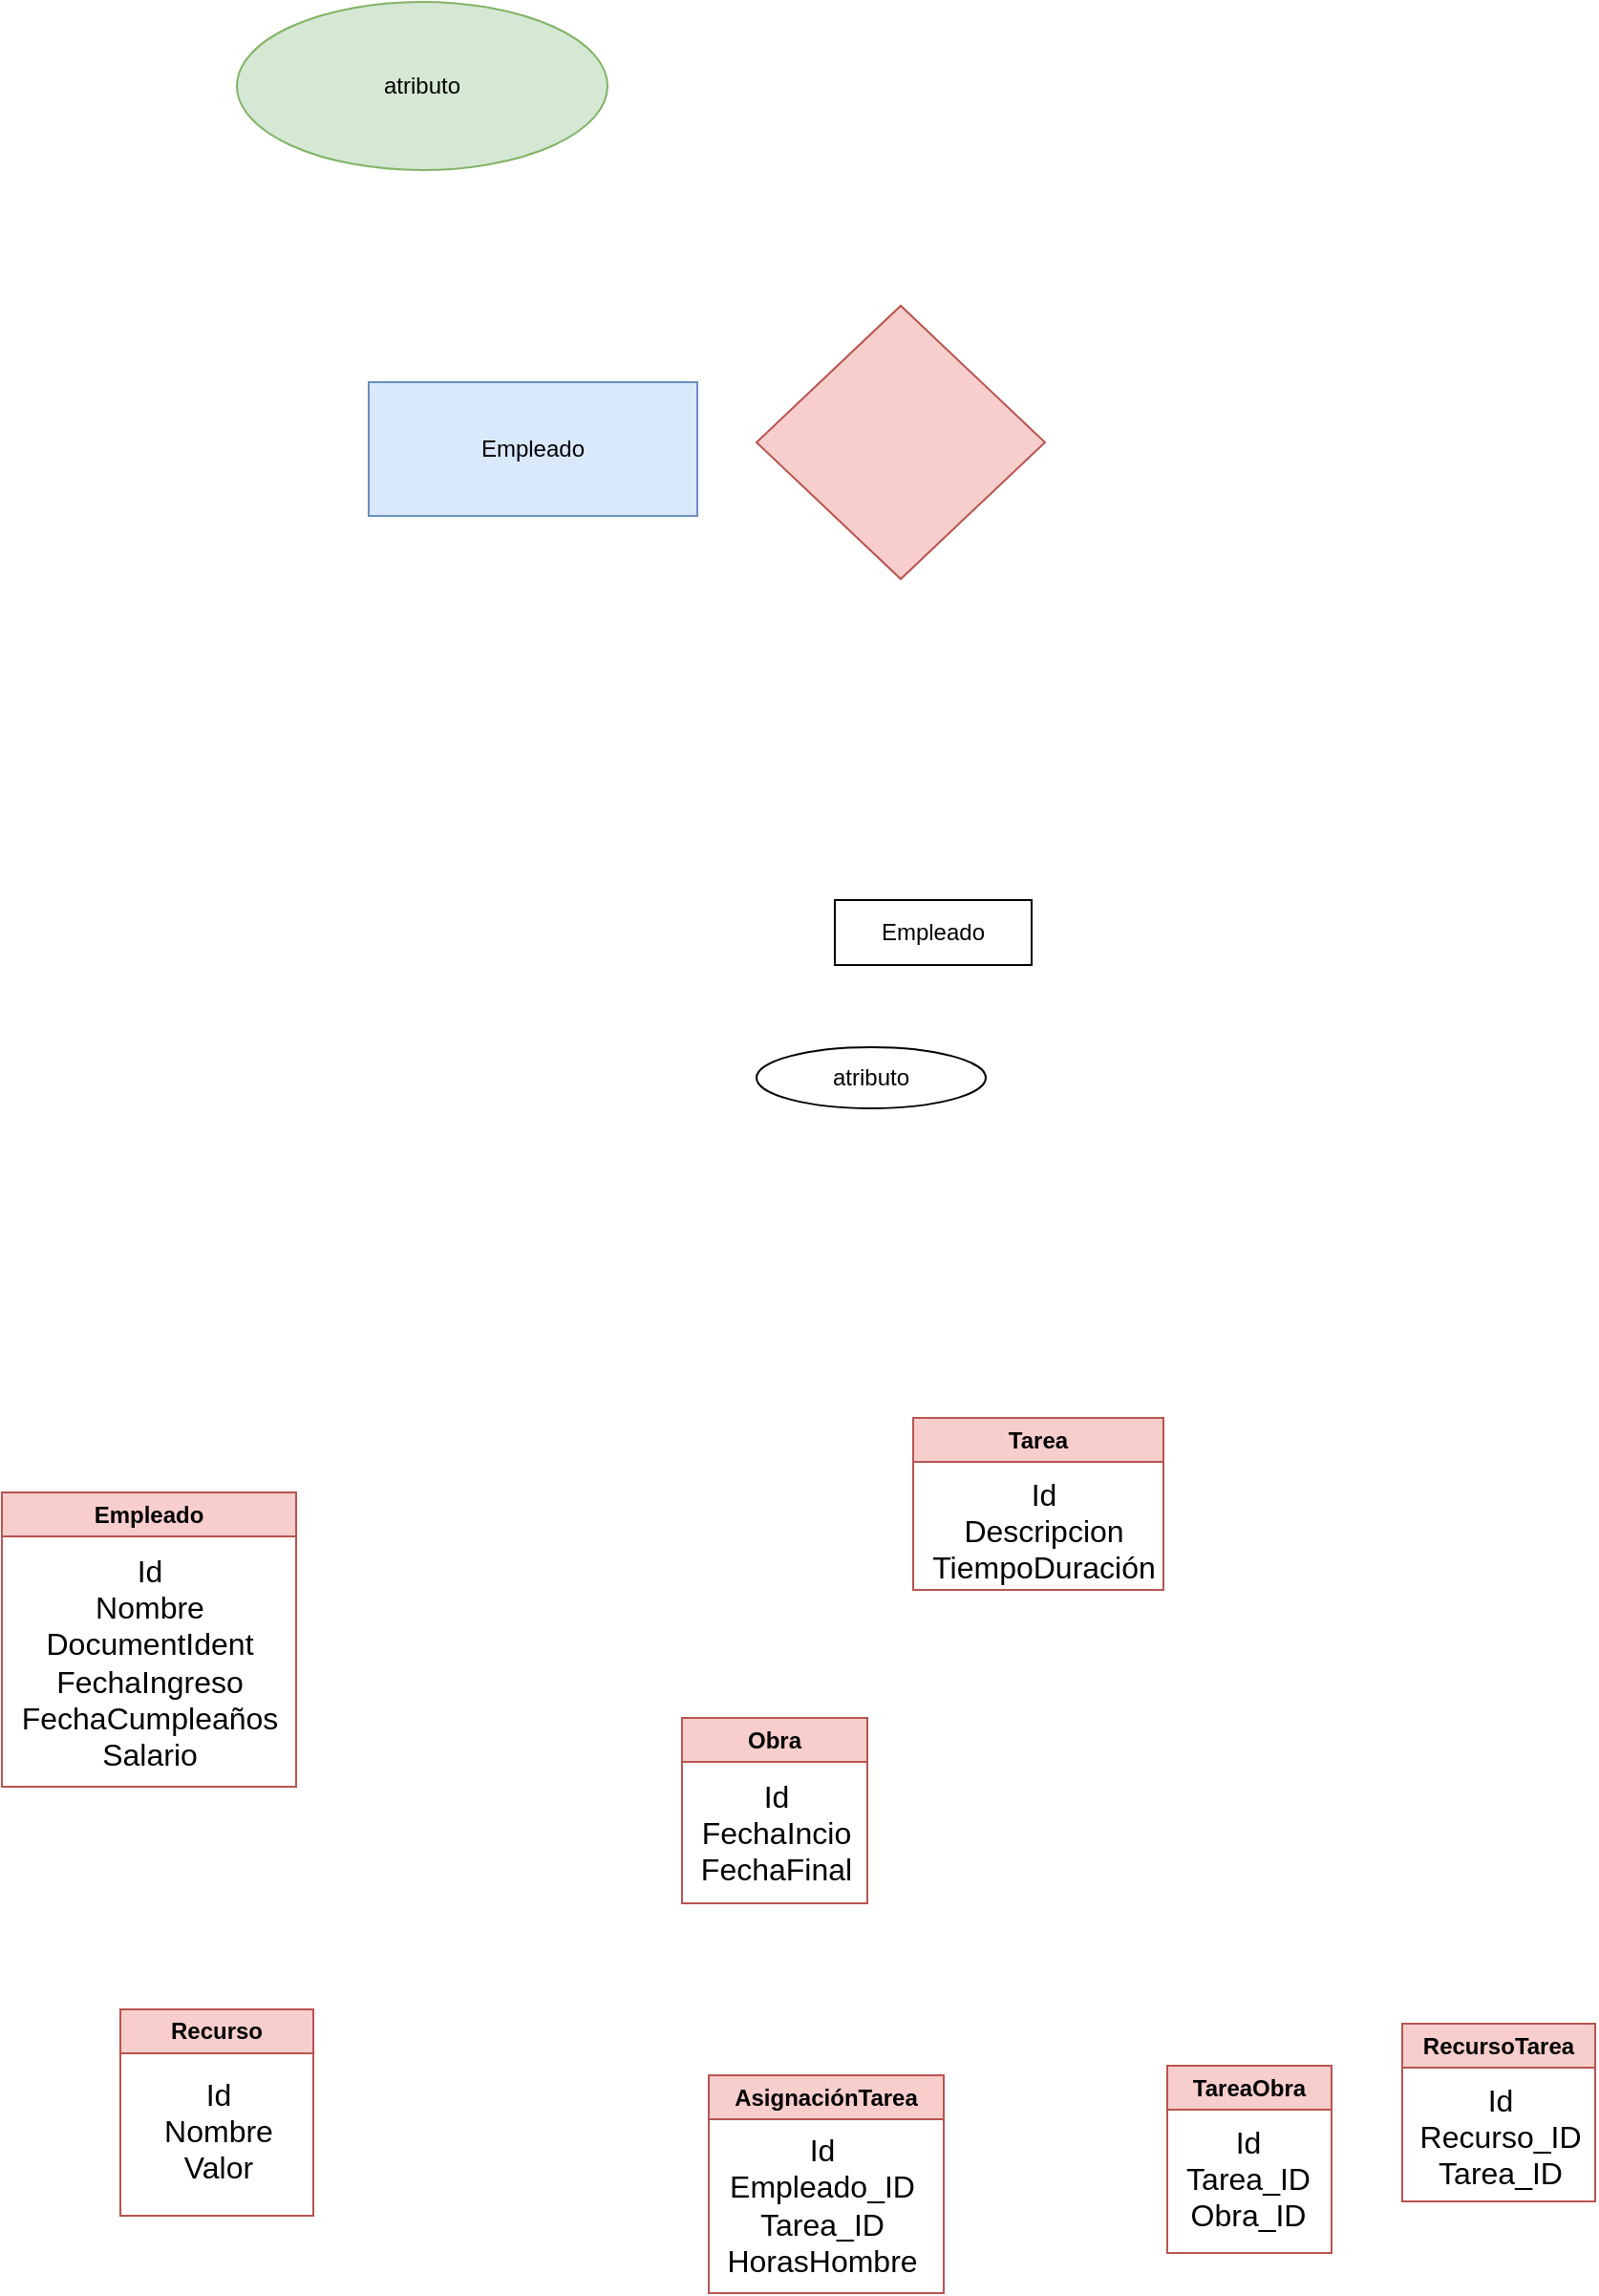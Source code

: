 <mxfile version="26.0.16">
  <diagram name="Página-1" id="g_hNOTaEF8afQXLXZntR">
    <mxGraphModel dx="1800" dy="543" grid="0" gridSize="10" guides="1" tooltips="1" connect="1" arrows="1" fold="1" page="0" pageScale="1" pageWidth="827" pageHeight="1169" math="0" shadow="0">
      <root>
        <mxCell id="0" />
        <mxCell id="1" parent="0" />
        <mxCell id="umAVoETO8ea7qzDbTgLn-1" value="Empleado" style="rounded=0;whiteSpace=wrap;html=1;" parent="1" vertex="1">
          <mxGeometry x="265" y="639" width="103" height="34" as="geometry" />
        </mxCell>
        <mxCell id="umAVoETO8ea7qzDbTgLn-2" value="atributo" style="ellipse;whiteSpace=wrap;html=1;fillColor=#d5e8d4;strokeColor=#82b366;" parent="1" vertex="1">
          <mxGeometry x="-48" y="169" width="194" height="88" as="geometry" />
        </mxCell>
        <mxCell id="umAVoETO8ea7qzDbTgLn-5" value="Empleado" style="rounded=0;whiteSpace=wrap;html=1;fillColor=#dae8fc;strokeColor=#6c8ebf;" parent="1" vertex="1">
          <mxGeometry x="21" y="368" width="172" height="70" as="geometry" />
        </mxCell>
        <mxCell id="umAVoETO8ea7qzDbTgLn-6" value="atributo" style="ellipse;whiteSpace=wrap;html=1;" parent="1" vertex="1">
          <mxGeometry x="224" y="716" width="120" height="32" as="geometry" />
        </mxCell>
        <mxCell id="umAVoETO8ea7qzDbTgLn-11" value="Empleado" style="swimlane;whiteSpace=wrap;html=1;fillColor=#f8cecc;strokeColor=#b85450;" parent="1" vertex="1">
          <mxGeometry x="-171" y="949" width="154" height="154" as="geometry" />
        </mxCell>
        <mxCell id="umAVoETO8ea7qzDbTgLn-13" value="Id&lt;div&gt;Nombre&lt;/div&gt;&lt;div&gt;DocumentIdent&lt;/div&gt;&lt;div&gt;FechaIngreso&lt;/div&gt;&lt;div&gt;FechaCumpleaños&lt;/div&gt;&lt;div&gt;Salario&lt;/div&gt;" style="text;html=1;align=center;verticalAlign=middle;resizable=0;points=[];autosize=1;strokeColor=none;fillColor=none;fontSize=16;" parent="umAVoETO8ea7qzDbTgLn-11" vertex="1">
          <mxGeometry x="0.5" y="25" width="152" height="127" as="geometry" />
        </mxCell>
        <mxCell id="umAVoETO8ea7qzDbTgLn-16" value="Obra" style="swimlane;whiteSpace=wrap;html=1;startSize=23;fillColor=#f8cecc;strokeColor=#b85450;" parent="1" vertex="1">
          <mxGeometry x="185" y="1067" width="97" height="97" as="geometry" />
        </mxCell>
        <mxCell id="umAVoETO8ea7qzDbTgLn-17" value="Id&lt;div&gt;FechaIncio&lt;/div&gt;&lt;div&gt;FechaFinal&lt;/div&gt;" style="text;html=1;align=center;verticalAlign=middle;resizable=0;points=[];autosize=1;strokeColor=none;fillColor=none;fontSize=16;" parent="umAVoETO8ea7qzDbTgLn-16" vertex="1">
          <mxGeometry y="25" width="97" height="70" as="geometry" />
        </mxCell>
        <mxCell id="umAVoETO8ea7qzDbTgLn-18" value="Tarea" style="swimlane;whiteSpace=wrap;html=1;fillColor=#f8cecc;strokeColor=#b85450;" parent="1" vertex="1">
          <mxGeometry x="306" y="910" width="131" height="90" as="geometry" />
        </mxCell>
        <mxCell id="umAVoETO8ea7qzDbTgLn-19" value="Id&lt;div&gt;Descripcion&lt;/div&gt;&lt;div&gt;TiempoDuración&lt;/div&gt;" style="text;html=1;align=center;verticalAlign=middle;resizable=0;points=[];autosize=1;strokeColor=none;fillColor=none;fontSize=16;" parent="umAVoETO8ea7qzDbTgLn-18" vertex="1">
          <mxGeometry y="24" width="135" height="70" as="geometry" />
        </mxCell>
        <mxCell id="umAVoETO8ea7qzDbTgLn-20" value="Recurso" style="swimlane;whiteSpace=wrap;html=1;fillColor=#f8cecc;strokeColor=#b85450;" parent="1" vertex="1">
          <mxGeometry x="-109" y="1219.5" width="101" height="108" as="geometry" />
        </mxCell>
        <mxCell id="umAVoETO8ea7qzDbTgLn-21" value="Id&lt;div&gt;Nombre&lt;/div&gt;&lt;div&gt;Valor&lt;/div&gt;" style="text;html=1;align=center;verticalAlign=middle;resizable=0;points=[];autosize=1;strokeColor=none;fillColor=none;fontSize=16;" parent="umAVoETO8ea7qzDbTgLn-20" vertex="1">
          <mxGeometry x="13" y="28" width="75" height="70" as="geometry" />
        </mxCell>
        <mxCell id="umAVoETO8ea7qzDbTgLn-22" value="AsignaciónTarea" style="swimlane;whiteSpace=wrap;html=1;fillColor=#f8cecc;strokeColor=#b85450;" parent="1" vertex="1">
          <mxGeometry x="199" y="1254" width="123" height="114" as="geometry" />
        </mxCell>
        <mxCell id="umAVoETO8ea7qzDbTgLn-23" value="Id&lt;br&gt;&lt;div&gt;Empleado_ID&lt;/div&gt;&lt;div&gt;Tarea_ID&lt;/div&gt;&lt;div&gt;HorasHombre&lt;/div&gt;" style="text;html=1;align=center;verticalAlign=middle;resizable=0;points=[];autosize=1;strokeColor=none;fillColor=none;fontSize=16;" parent="umAVoETO8ea7qzDbTgLn-22" vertex="1">
          <mxGeometry y="23.5" width="118" height="89" as="geometry" />
        </mxCell>
        <mxCell id="umAVoETO8ea7qzDbTgLn-24" value="TareaObra" style="swimlane;whiteSpace=wrap;html=1;fillColor=#f8cecc;strokeColor=#b85450;" parent="1" vertex="1">
          <mxGeometry x="439" y="1249" width="86" height="98" as="geometry" />
        </mxCell>
        <mxCell id="umAVoETO8ea7qzDbTgLn-25" value="Id&lt;div&gt;Tarea_ID&lt;/div&gt;&lt;div&gt;Obra_ID&lt;/div&gt;" style="text;html=1;align=center;verticalAlign=middle;resizable=0;points=[];autosize=1;strokeColor=none;fillColor=none;fontSize=16;" parent="umAVoETO8ea7qzDbTgLn-24" vertex="1">
          <mxGeometry y="24" width="83" height="70" as="geometry" />
        </mxCell>
        <mxCell id="umAVoETO8ea7qzDbTgLn-26" value="RecursoTarea" style="swimlane;whiteSpace=wrap;html=1;fillColor=#f8cecc;strokeColor=#b85450;" parent="1" vertex="1">
          <mxGeometry x="562" y="1227" width="101" height="93" as="geometry" />
        </mxCell>
        <mxCell id="umAVoETO8ea7qzDbTgLn-27" value="Id&lt;div&gt;Recurso_ID&lt;/div&gt;&lt;div&gt;Tarea_ID&lt;/div&gt;" style="text;html=1;align=center;verticalAlign=middle;resizable=0;points=[];autosize=1;strokeColor=none;fillColor=none;fontSize=16;" parent="umAVoETO8ea7qzDbTgLn-26" vertex="1">
          <mxGeometry y="24" width="102" height="70" as="geometry" />
        </mxCell>
        <mxCell id="umAVoETO8ea7qzDbTgLn-30" value="" style="rhombus;whiteSpace=wrap;html=1;direction=south;fillColor=#f8cecc;strokeColor=#b85450;" parent="1" vertex="1">
          <mxGeometry x="224" y="328" width="151" height="143" as="geometry" />
        </mxCell>
        <mxCell id="umAVoETO8ea7qzDbTgLn-31" style="edgeStyle=none;curved=1;rounded=0;orthogonalLoop=1;jettySize=auto;html=1;exitX=0.75;exitY=1;exitDx=0;exitDy=0;fontSize=12;startSize=8;endSize=8;" parent="1" source="umAVoETO8ea7qzDbTgLn-5" target="umAVoETO8ea7qzDbTgLn-5" edge="1">
          <mxGeometry relative="1" as="geometry" />
        </mxCell>
      </root>
    </mxGraphModel>
  </diagram>
</mxfile>
